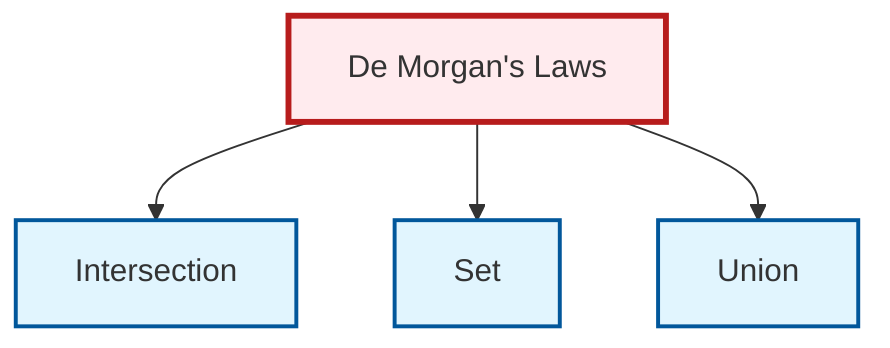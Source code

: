 graph TD
    classDef definition fill:#e1f5fe,stroke:#01579b,stroke-width:2px
    classDef theorem fill:#f3e5f5,stroke:#4a148c,stroke-width:2px
    classDef axiom fill:#fff3e0,stroke:#e65100,stroke-width:2px
    classDef example fill:#e8f5e9,stroke:#1b5e20,stroke-width:2px
    classDef current fill:#ffebee,stroke:#b71c1c,stroke-width:3px
    def-intersection["Intersection"]:::definition
    thm-de-morgan["De Morgan's Laws"]:::theorem
    def-union["Union"]:::definition
    def-set["Set"]:::definition
    thm-de-morgan --> def-intersection
    thm-de-morgan --> def-set
    thm-de-morgan --> def-union
    class thm-de-morgan current